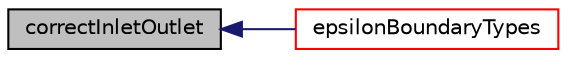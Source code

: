 digraph "correctInletOutlet"
{
  bgcolor="transparent";
  edge [fontname="Helvetica",fontsize="10",labelfontname="Helvetica",labelfontsize="10"];
  node [fontname="Helvetica",fontsize="10",shape=record];
  rankdir="LR";
  Node1 [label="correctInletOutlet",height=0.2,width=0.4,color="black", fillcolor="grey75", style="filled", fontcolor="black"];
  Node1 -> Node2 [dir="back",color="midnightblue",fontsize="10",style="solid",fontname="Helvetica"];
  Node2 [label="epsilonBoundaryTypes",height=0.2,width=0.4,color="red",URL="$a01559.html#a2c75661968b5007d6390b8e75b5172e3"];
}
